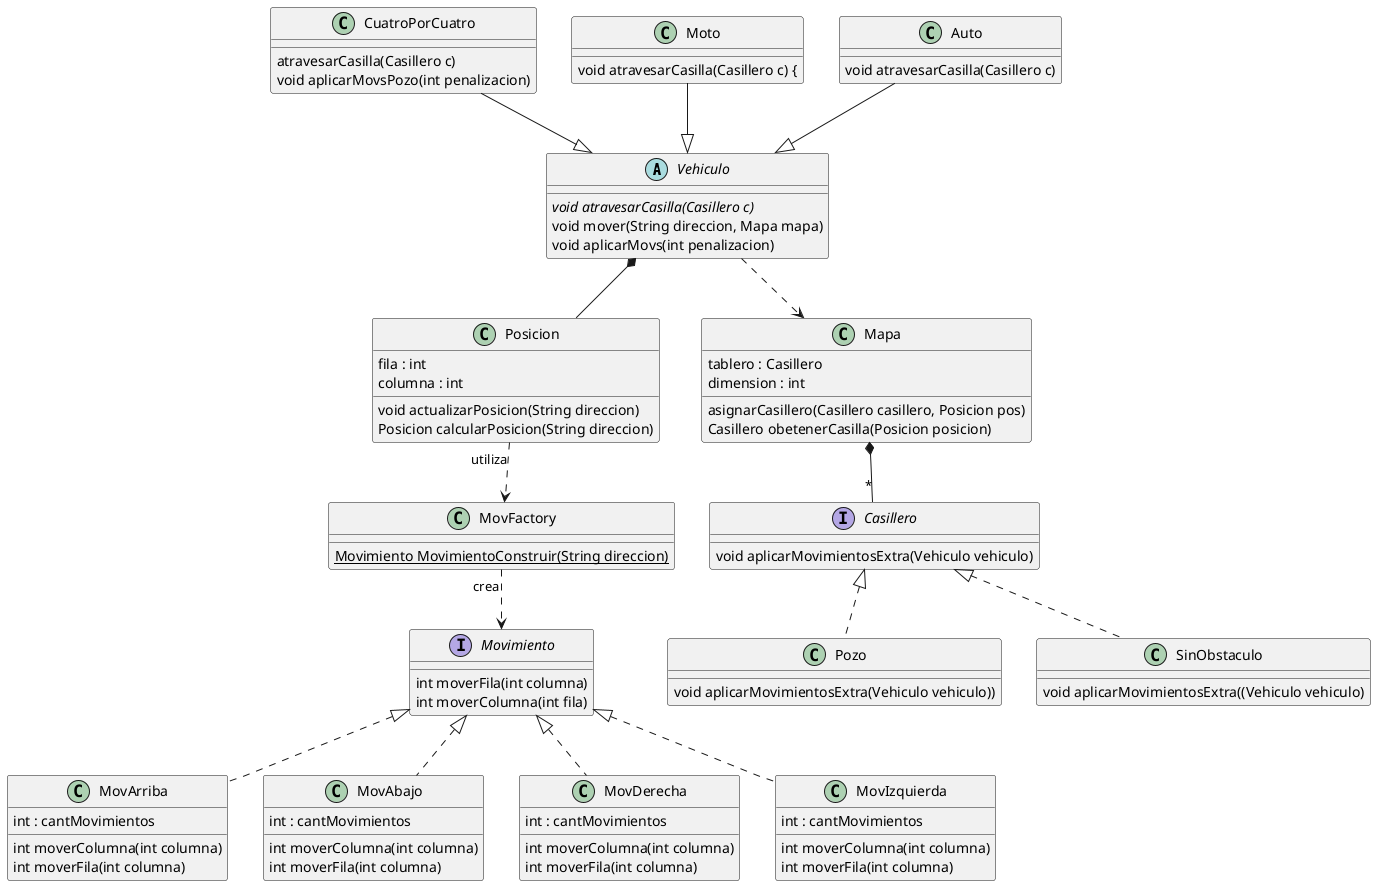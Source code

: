 @startuml
'https://plantuml.com/class-diagram'
abstract class Vehiculo{
    {abstract} void atravesarCasilla(Casillero c)
    void mover(String direccion, Mapa mapa)
    void aplicarMovs(int penalizacion)
}
class CuatroPorCuatro{
     atravesarCasilla(Casillero c)
     void aplicarMovsPozo(int penalizacion)
}
class Moto{
     void atravesarCasilla(Casillero c) {
}
class Auto{
void atravesarCasilla(Casillero c)
}
class Posicion{
    fila : int
    columna : int
    void actualizarPosicion(String direccion)
    Posicion calcularPosicion(String direccion)
}

interface Casillero{
    void aplicarMovimientosExtra(Vehiculo vehiculo)
}
class Mapa{
    tablero : Casillero
    dimension : int
    asignarCasillero(Casillero casillero, Posicion pos)
    Casillero obetenerCasilla(Posicion posicion)
}

class Pozo implements Casillero{
    void aplicarMovimientosExtra(Vehiculo vehiculo))
}
class SinObstaculo implements Casillero{
    void aplicarMovimientosExtra((Vehiculo vehiculo)
}

class MovFactory{
    {static}Movimiento MovimientoConstruir(String direccion)
}

interface Movimiento{
    int moverFila(int columna)
    int moverColumna(int fila)
}
class MovArriba implements Movimiento{
    int : cantMovimientos
    int moverColumna(int columna)
    int moverFila(int columna)
}
class MovAbajo implements Movimiento{
    int : cantMovimientos
    int moverColumna(int columna)
    int moverFila(int columna)
}
class MovDerecha implements Movimiento{
    int : cantMovimientos
    int moverColumna(int columna)
    int moverFila(int columna)
}
class MovIzquierda implements Movimiento{
    int : cantMovimientos
    int moverColumna(int columna)
    int moverFila(int columna)
}

Mapa *-- "*" Casillero
Moto --|> Vehiculo
Auto --|> Vehiculo
CuatroPorCuatro --|> Vehiculo
Vehiculo ..> Mapa
Vehiculo *--Posicion

MovFactory "crea"..> Movimiento

Posicion "utiliza"..> MovFactory

@enduml